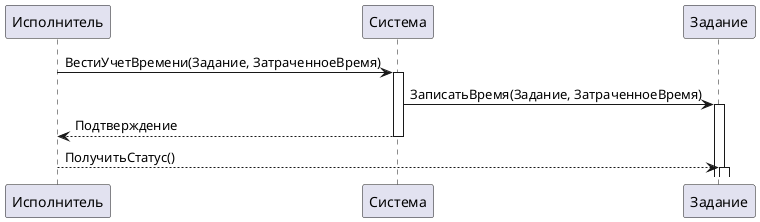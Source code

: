 @startuml
participant Исполнитель
participant Система
participant Задание

Исполнитель -> Система: ВестиУчетВремени(Задание, ЗатраченноеВремя)
activate Система
Система -> Задание: ЗаписатьВремя(Задание, ЗатраченноеВремя)
activate Задание
Система --> Исполнитель: Подтверждение
deactivate Система
Исполнитель --> Задание: ПолучитьСтатус()
activate Задание
@enduml
